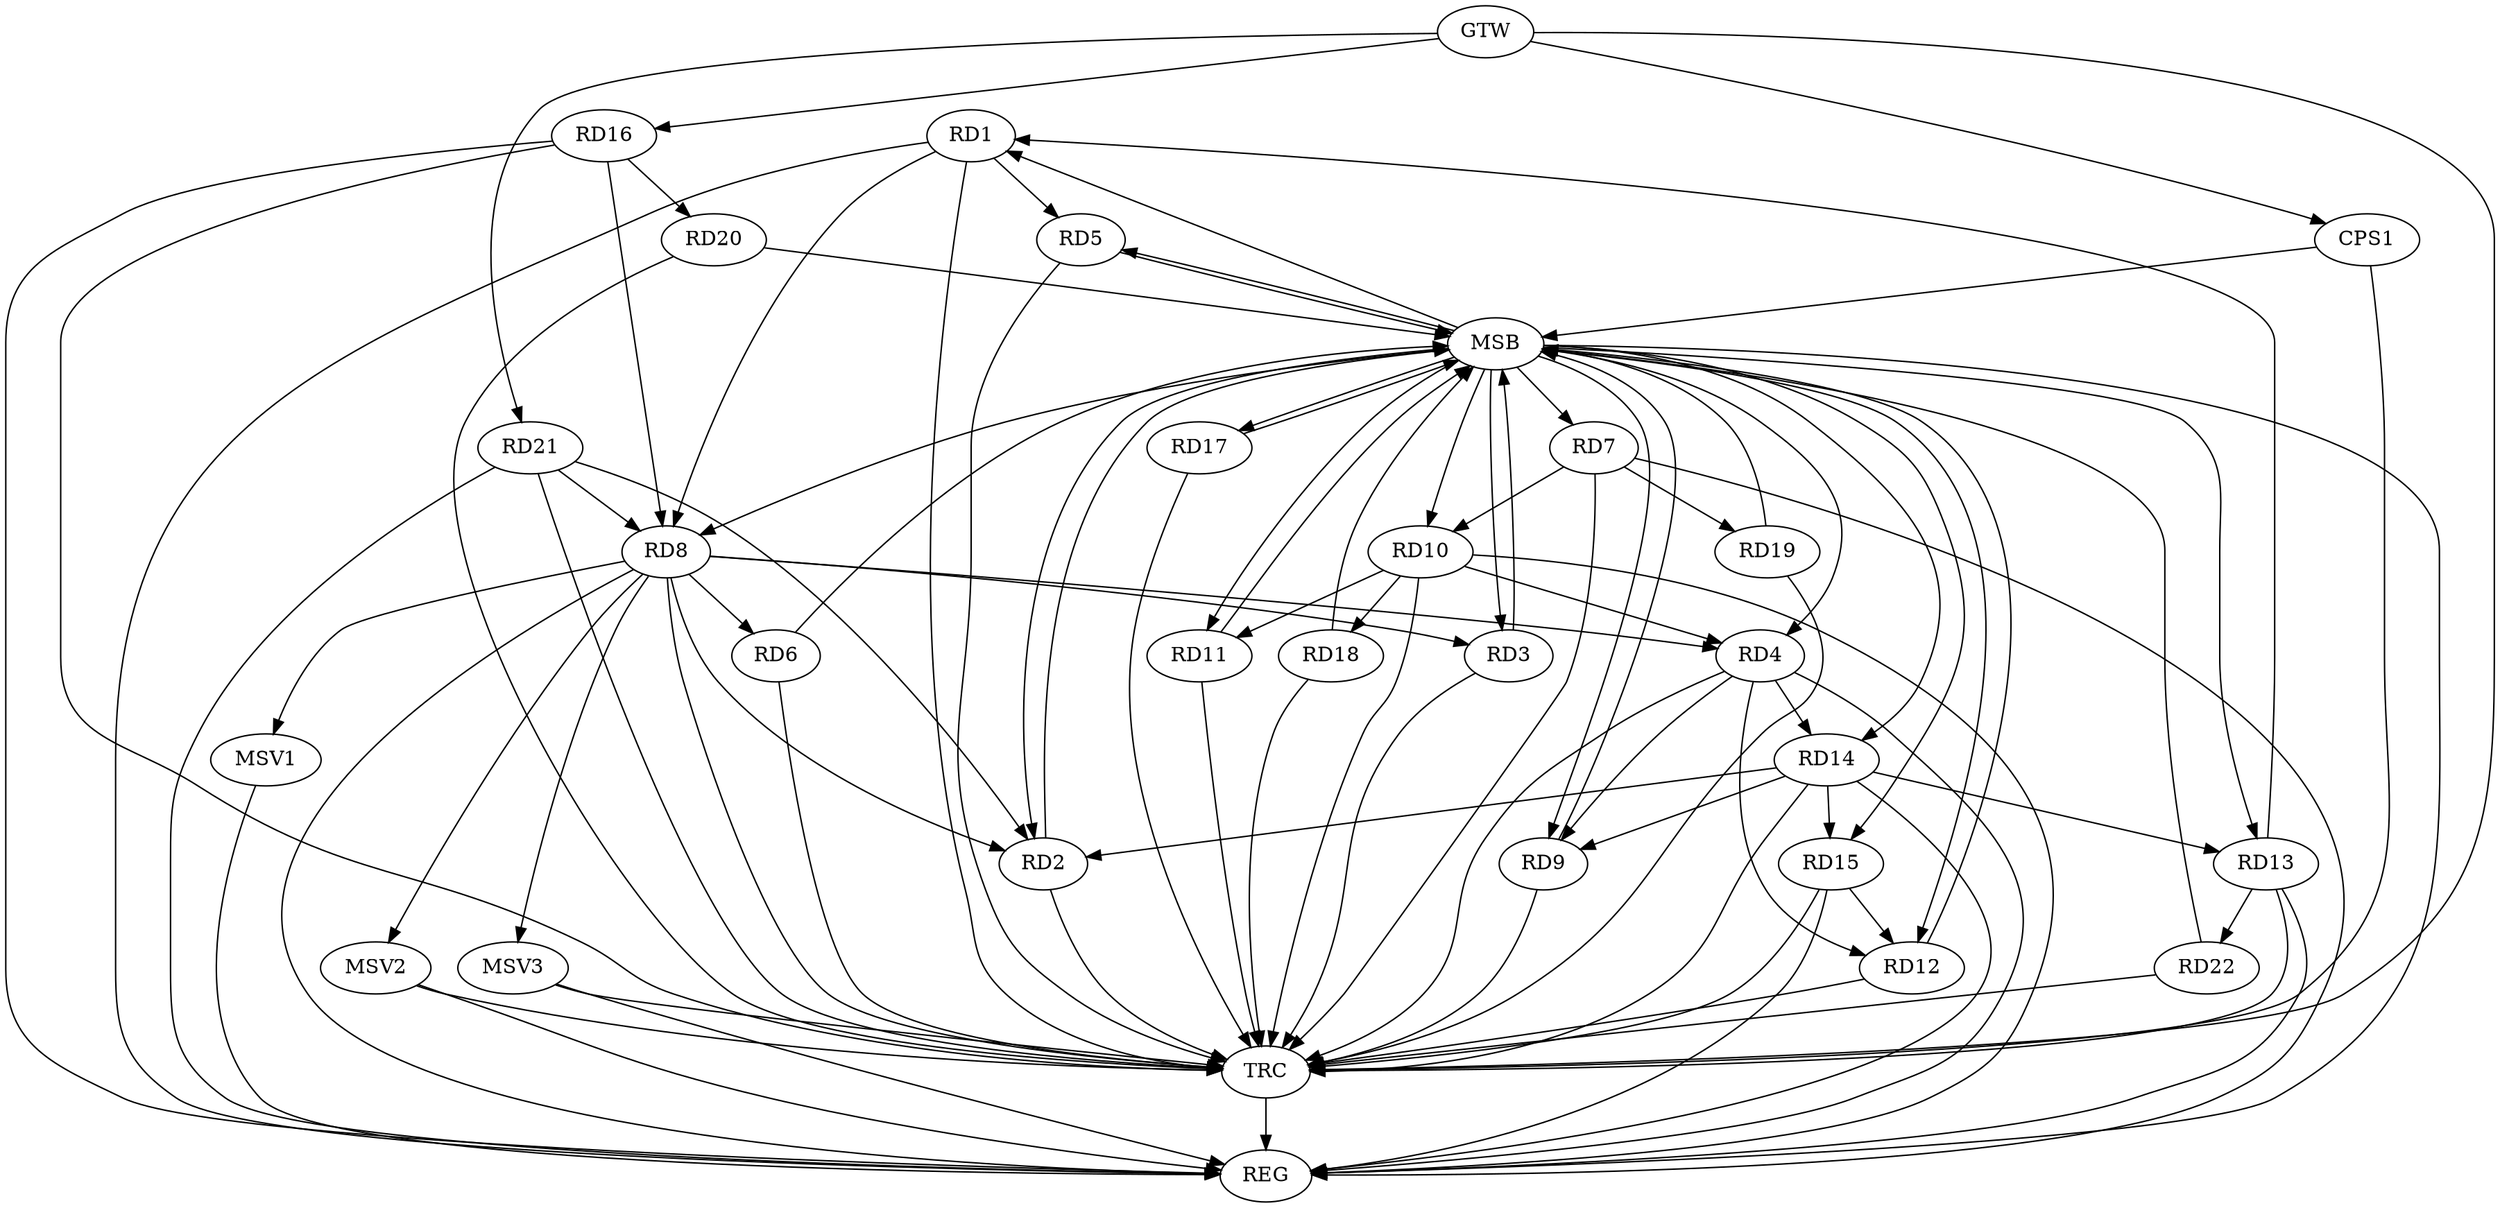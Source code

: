 strict digraph G {
  RD1 [ label="RD1" ];
  RD2 [ label="RD2" ];
  RD3 [ label="RD3" ];
  RD4 [ label="RD4" ];
  RD5 [ label="RD5" ];
  RD6 [ label="RD6" ];
  RD7 [ label="RD7" ];
  RD8 [ label="RD8" ];
  RD9 [ label="RD9" ];
  RD10 [ label="RD10" ];
  RD11 [ label="RD11" ];
  RD12 [ label="RD12" ];
  RD13 [ label="RD13" ];
  RD14 [ label="RD14" ];
  RD15 [ label="RD15" ];
  RD16 [ label="RD16" ];
  RD17 [ label="RD17" ];
  RD18 [ label="RD18" ];
  RD19 [ label="RD19" ];
  RD20 [ label="RD20" ];
  RD21 [ label="RD21" ];
  RD22 [ label="RD22" ];
  CPS1 [ label="CPS1" ];
  GTW [ label="GTW" ];
  REG [ label="REG" ];
  MSB [ label="MSB" ];
  TRC [ label="TRC" ];
  MSV1 [ label="MSV1" ];
  MSV2 [ label="MSV2" ];
  MSV3 [ label="MSV3" ];
  RD1 -> RD5;
  RD1 -> RD8;
  RD13 -> RD1;
  RD8 -> RD2;
  RD14 -> RD2;
  RD21 -> RD2;
  RD8 -> RD3;
  RD8 -> RD4;
  RD4 -> RD9;
  RD10 -> RD4;
  RD4 -> RD12;
  RD4 -> RD14;
  RD8 -> RD6;
  RD7 -> RD10;
  RD7 -> RD19;
  RD16 -> RD8;
  RD21 -> RD8;
  RD14 -> RD9;
  RD10 -> RD11;
  RD10 -> RD18;
  RD15 -> RD12;
  RD14 -> RD13;
  RD13 -> RD22;
  RD14 -> RD15;
  RD16 -> RD20;
  GTW -> RD16;
  GTW -> RD21;
  GTW -> CPS1;
  RD1 -> REG;
  RD4 -> REG;
  RD7 -> REG;
  RD8 -> REG;
  RD10 -> REG;
  RD13 -> REG;
  RD14 -> REG;
  RD15 -> REG;
  RD16 -> REG;
  RD21 -> REG;
  RD2 -> MSB;
  MSB -> RD1;
  MSB -> REG;
  RD3 -> MSB;
  MSB -> RD5;
  MSB -> RD10;
  MSB -> RD11;
  RD5 -> MSB;
  MSB -> RD4;
  RD6 -> MSB;
  MSB -> RD2;
  MSB -> RD7;
  MSB -> RD9;
  MSB -> RD14;
  RD9 -> MSB;
  MSB -> RD8;
  RD11 -> MSB;
  RD12 -> MSB;
  RD17 -> MSB;
  RD18 -> MSB;
  MSB -> RD13;
  RD19 -> MSB;
  RD20 -> MSB;
  MSB -> RD17;
  RD22 -> MSB;
  MSB -> RD15;
  CPS1 -> MSB;
  MSB -> RD12;
  MSB -> RD3;
  RD1 -> TRC;
  RD2 -> TRC;
  RD3 -> TRC;
  RD4 -> TRC;
  RD5 -> TRC;
  RD6 -> TRC;
  RD7 -> TRC;
  RD8 -> TRC;
  RD9 -> TRC;
  RD10 -> TRC;
  RD11 -> TRC;
  RD12 -> TRC;
  RD13 -> TRC;
  RD14 -> TRC;
  RD15 -> TRC;
  RD16 -> TRC;
  RD17 -> TRC;
  RD18 -> TRC;
  RD19 -> TRC;
  RD20 -> TRC;
  RD21 -> TRC;
  RD22 -> TRC;
  CPS1 -> TRC;
  GTW -> TRC;
  TRC -> REG;
  RD8 -> MSV1;
  MSV1 -> REG;
  RD8 -> MSV2;
  MSV2 -> REG;
  MSV2 -> TRC;
  RD8 -> MSV3;
  MSV3 -> REG;
  MSV3 -> TRC;
}
